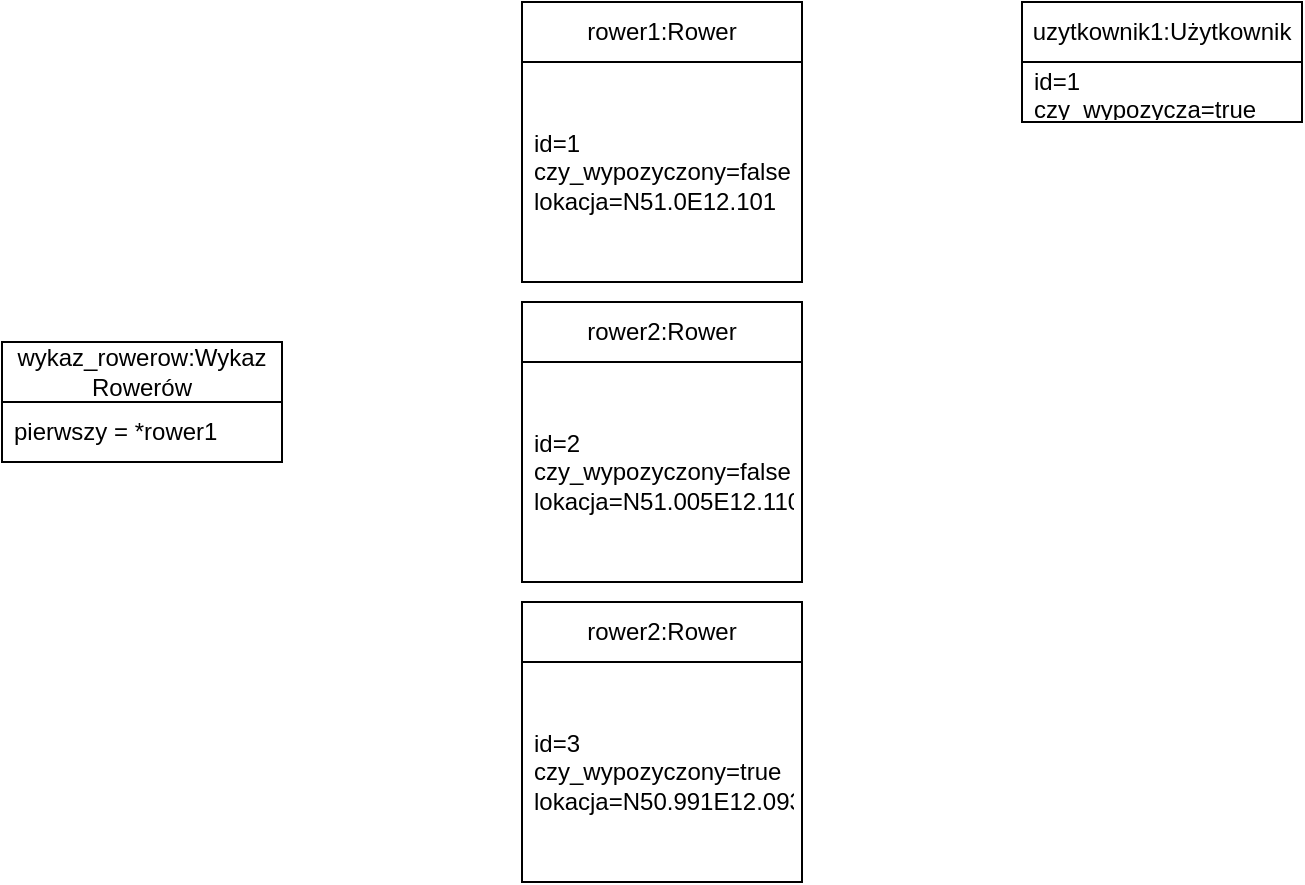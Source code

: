 <mxfile version="26.0.6">
  <diagram name="Page-1" id="isVX_DYJ_a67GlLJrtcO">
    <mxGraphModel dx="1050" dy="575" grid="1" gridSize="10" guides="1" tooltips="1" connect="1" arrows="1" fold="1" page="1" pageScale="1" pageWidth="827" pageHeight="1169" math="0" shadow="0">
      <root>
        <mxCell id="0" />
        <mxCell id="1" parent="0" />
        <mxCell id="u_ZWa27be6jIV4CINYKV-1" value="rower1:Rower" style="swimlane;fontStyle=0;childLayout=stackLayout;horizontal=1;startSize=30;horizontalStack=0;resizeParent=1;resizeParentMax=0;resizeLast=0;collapsible=1;marginBottom=0;whiteSpace=wrap;html=1;" vertex="1" parent="1">
          <mxGeometry x="340" y="240" width="140" height="140" as="geometry" />
        </mxCell>
        <mxCell id="u_ZWa27be6jIV4CINYKV-2" value="id=1&lt;br&gt;czy_wypozyczony=false&lt;br&gt;lokacja=N51.0E12.101" style="text;strokeColor=none;fillColor=none;align=left;verticalAlign=middle;spacingLeft=4;spacingRight=4;overflow=hidden;points=[[0,0.5],[1,0.5]];portConstraint=eastwest;rotatable=0;whiteSpace=wrap;html=1;" vertex="1" parent="u_ZWa27be6jIV4CINYKV-1">
          <mxGeometry y="30" width="140" height="110" as="geometry" />
        </mxCell>
        <mxCell id="u_ZWa27be6jIV4CINYKV-5" value="rower2:Rower" style="swimlane;fontStyle=0;childLayout=stackLayout;horizontal=1;startSize=30;horizontalStack=0;resizeParent=1;resizeParentMax=0;resizeLast=0;collapsible=1;marginBottom=0;whiteSpace=wrap;html=1;" vertex="1" parent="1">
          <mxGeometry x="340" y="390" width="140" height="140" as="geometry" />
        </mxCell>
        <mxCell id="u_ZWa27be6jIV4CINYKV-6" value="id=2&lt;br&gt;czy_wypozyczony=false&lt;br&gt;lokacja=N51.005E12.110" style="text;strokeColor=none;fillColor=none;align=left;verticalAlign=middle;spacingLeft=4;spacingRight=4;overflow=hidden;points=[[0,0.5],[1,0.5]];portConstraint=eastwest;rotatable=0;whiteSpace=wrap;html=1;" vertex="1" parent="u_ZWa27be6jIV4CINYKV-5">
          <mxGeometry y="30" width="140" height="110" as="geometry" />
        </mxCell>
        <mxCell id="u_ZWa27be6jIV4CINYKV-8" value="rower2:Rower" style="swimlane;fontStyle=0;childLayout=stackLayout;horizontal=1;startSize=30;horizontalStack=0;resizeParent=1;resizeParentMax=0;resizeLast=0;collapsible=1;marginBottom=0;whiteSpace=wrap;html=1;" vertex="1" parent="1">
          <mxGeometry x="340" y="540" width="140" height="140" as="geometry" />
        </mxCell>
        <mxCell id="u_ZWa27be6jIV4CINYKV-9" value="id=3&lt;br&gt;czy_wypozyczony=true&lt;br&gt;lokacja=N50.991E12.093" style="text;strokeColor=none;fillColor=none;align=left;verticalAlign=middle;spacingLeft=4;spacingRight=4;overflow=hidden;points=[[0,0.5],[1,0.5]];portConstraint=eastwest;rotatable=0;whiteSpace=wrap;html=1;" vertex="1" parent="u_ZWa27be6jIV4CINYKV-8">
          <mxGeometry y="30" width="140" height="110" as="geometry" />
        </mxCell>
        <mxCell id="u_ZWa27be6jIV4CINYKV-10" value="wykaz_rowerow:Wykaz Rowerów" style="swimlane;fontStyle=0;childLayout=stackLayout;horizontal=1;startSize=30;horizontalStack=0;resizeParent=1;resizeParentMax=0;resizeLast=0;collapsible=1;marginBottom=0;whiteSpace=wrap;html=1;" vertex="1" parent="1">
          <mxGeometry x="80" y="410" width="140" height="60" as="geometry" />
        </mxCell>
        <mxCell id="u_ZWa27be6jIV4CINYKV-11" value="pierwszy = *rower1" style="text;strokeColor=none;fillColor=none;align=left;verticalAlign=middle;spacingLeft=4;spacingRight=4;overflow=hidden;points=[[0,0.5],[1,0.5]];portConstraint=eastwest;rotatable=0;whiteSpace=wrap;html=1;" vertex="1" parent="u_ZWa27be6jIV4CINYKV-10">
          <mxGeometry y="30" width="140" height="30" as="geometry" />
        </mxCell>
        <mxCell id="u_ZWa27be6jIV4CINYKV-14" value="uzytkownik1:Użytkownik" style="swimlane;fontStyle=0;childLayout=stackLayout;horizontal=1;startSize=30;horizontalStack=0;resizeParent=1;resizeParentMax=0;resizeLast=0;collapsible=1;marginBottom=0;whiteSpace=wrap;html=1;" vertex="1" parent="1">
          <mxGeometry x="590" y="240" width="140" height="60" as="geometry" />
        </mxCell>
        <mxCell id="u_ZWa27be6jIV4CINYKV-15" value="id=1&lt;br&gt;czy_wypozycza=true&lt;br&gt;saldo:23,46&lt;div&gt;&lt;br/&gt;&lt;/div&gt;" style="text;strokeColor=none;fillColor=none;align=left;verticalAlign=middle;spacingLeft=4;spacingRight=4;overflow=hidden;points=[[0,0.5],[1,0.5]];portConstraint=eastwest;rotatable=0;whiteSpace=wrap;html=1;" vertex="1" parent="u_ZWa27be6jIV4CINYKV-14">
          <mxGeometry y="30" width="140" height="30" as="geometry" />
        </mxCell>
      </root>
    </mxGraphModel>
  </diagram>
</mxfile>
